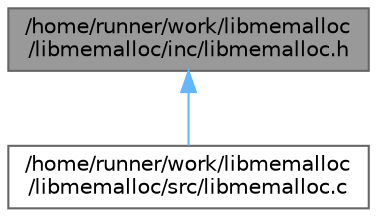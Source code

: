digraph "/home/runner/work/libmemalloc/libmemalloc/inc/libmemalloc.h"
{
 // LATEX_PDF_SIZE
  bgcolor="transparent";
  edge [fontname=Helvetica,fontsize=10,labelfontname=Helvetica,labelfontsize=10];
  node [fontname=Helvetica,fontsize=10,shape=box,height=0.2,width=0.4];
  Node1 [id="Node000001",label="/home/runner/work/libmemalloc\l/libmemalloc/inc/libmemalloc.h",height=0.2,width=0.4,color="gray40", fillcolor="grey60", style="filled", fontcolor="black",tooltip=" "];
  Node1 -> Node2 [id="edge1_Node000001_Node000002",dir="back",color="steelblue1",style="solid",tooltip=" "];
  Node2 [id="Node000002",label="/home/runner/work/libmemalloc\l/libmemalloc/src/libmemalloc.c",height=0.2,width=0.4,color="grey40", fillcolor="white", style="filled",URL="$libmemalloc_8c.html",tooltip="Core memory management components for libmemalloc."];
}
